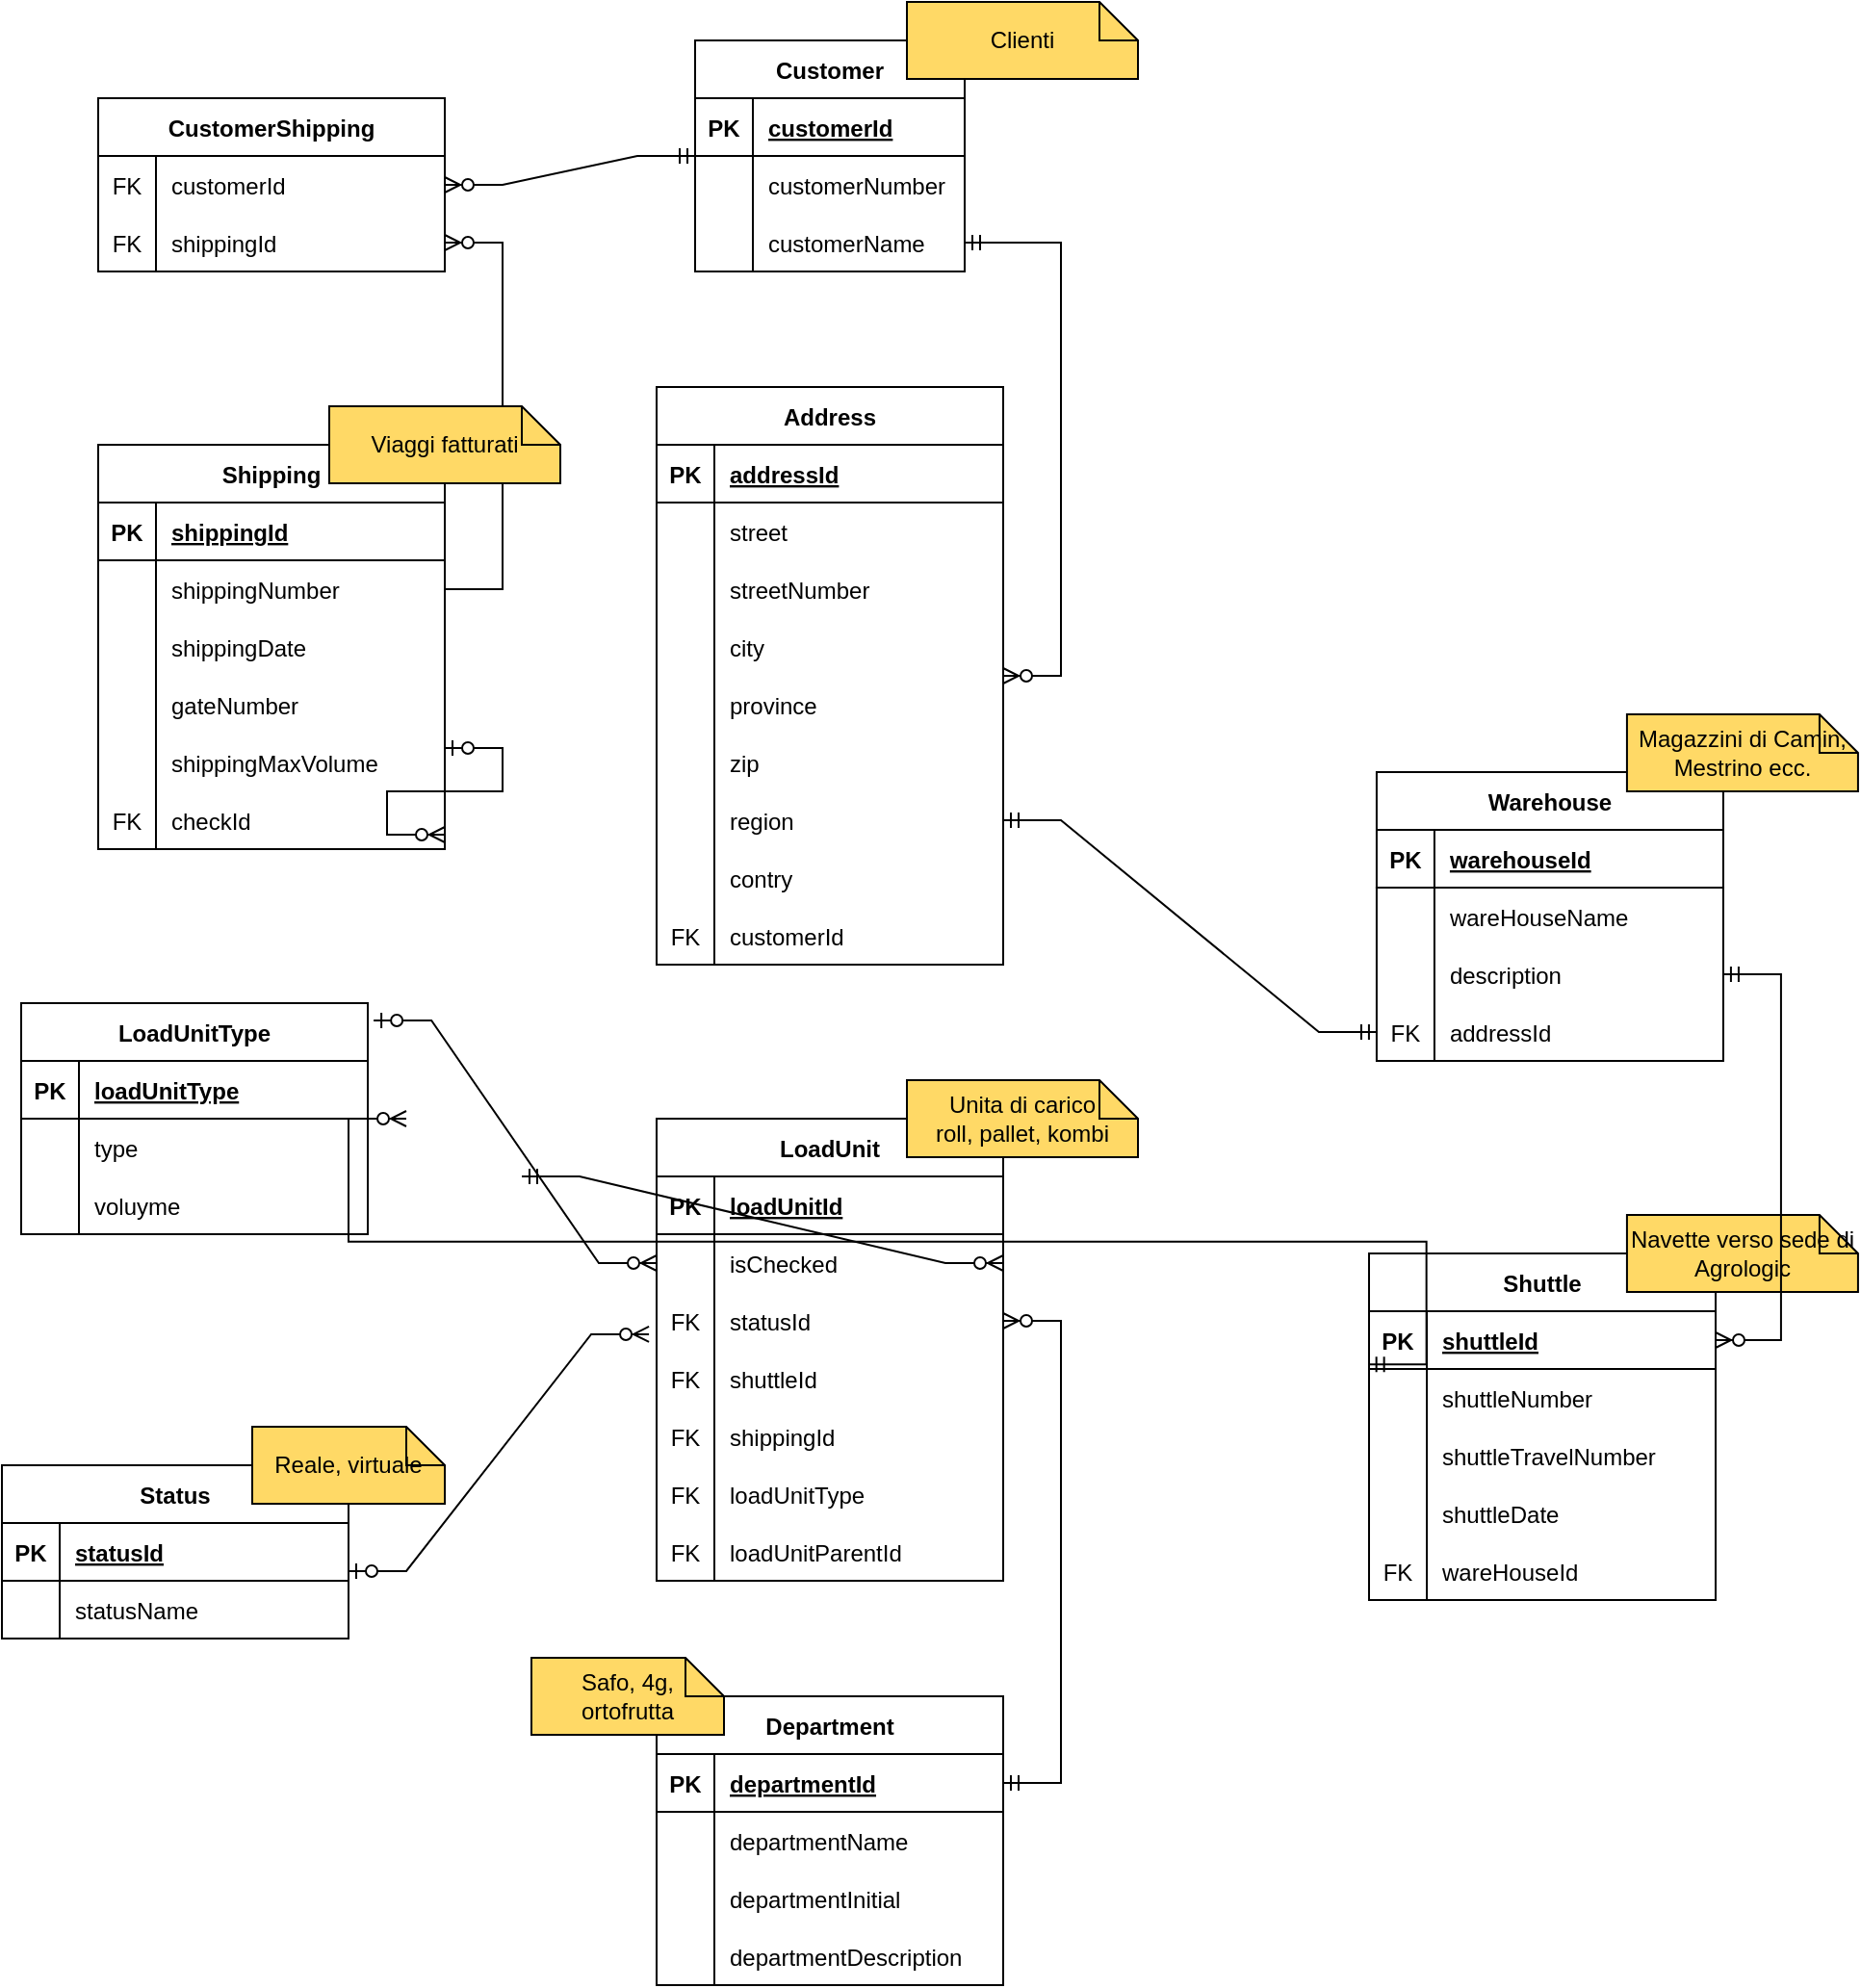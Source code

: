 <mxfile version="20.8.23" type="github">
  <diagram name="Page-1" id="1HlZWrvIWa5nvWiVNv0v">
    <mxGraphModel dx="880" dy="442" grid="1" gridSize="10" guides="1" tooltips="1" connect="1" arrows="1" fold="1" page="1" pageScale="1" pageWidth="850" pageHeight="1100" math="0" shadow="0">
      <root>
        <mxCell id="0" />
        <mxCell id="1" parent="0" />
        <mxCell id="7wyzoRKYr3vPrGW3BiGG-1" value="Customer" style="shape=table;startSize=30;container=1;collapsible=1;childLayout=tableLayout;fixedRows=1;rowLines=0;fontStyle=1;align=center;resizeLast=1;" parent="1" vertex="1">
          <mxGeometry x="410" y="20" width="140" height="120" as="geometry" />
        </mxCell>
        <mxCell id="7wyzoRKYr3vPrGW3BiGG-2" value="" style="shape=tableRow;horizontal=0;startSize=0;swimlaneHead=0;swimlaneBody=0;fillColor=none;collapsible=0;dropTarget=0;points=[[0,0.5],[1,0.5]];portConstraint=eastwest;top=0;left=0;right=0;bottom=1;" parent="7wyzoRKYr3vPrGW3BiGG-1" vertex="1">
          <mxGeometry y="30" width="140" height="30" as="geometry" />
        </mxCell>
        <mxCell id="7wyzoRKYr3vPrGW3BiGG-3" value="PK" style="shape=partialRectangle;connectable=0;fillColor=none;top=0;left=0;bottom=0;right=0;fontStyle=1;overflow=hidden;" parent="7wyzoRKYr3vPrGW3BiGG-2" vertex="1">
          <mxGeometry width="30" height="30" as="geometry">
            <mxRectangle width="30" height="30" as="alternateBounds" />
          </mxGeometry>
        </mxCell>
        <mxCell id="7wyzoRKYr3vPrGW3BiGG-4" value="customerId" style="shape=partialRectangle;connectable=0;fillColor=none;top=0;left=0;bottom=0;right=0;align=left;spacingLeft=6;fontStyle=5;overflow=hidden;" parent="7wyzoRKYr3vPrGW3BiGG-2" vertex="1">
          <mxGeometry x="30" width="110" height="30" as="geometry">
            <mxRectangle width="110" height="30" as="alternateBounds" />
          </mxGeometry>
        </mxCell>
        <mxCell id="7wyzoRKYr3vPrGW3BiGG-5" value="" style="shape=tableRow;horizontal=0;startSize=0;swimlaneHead=0;swimlaneBody=0;fillColor=none;collapsible=0;dropTarget=0;points=[[0,0.5],[1,0.5]];portConstraint=eastwest;top=0;left=0;right=0;bottom=0;" parent="7wyzoRKYr3vPrGW3BiGG-1" vertex="1">
          <mxGeometry y="60" width="140" height="30" as="geometry" />
        </mxCell>
        <mxCell id="7wyzoRKYr3vPrGW3BiGG-6" value="" style="shape=partialRectangle;connectable=0;fillColor=none;top=0;left=0;bottom=0;right=0;editable=1;overflow=hidden;" parent="7wyzoRKYr3vPrGW3BiGG-5" vertex="1">
          <mxGeometry width="30" height="30" as="geometry">
            <mxRectangle width="30" height="30" as="alternateBounds" />
          </mxGeometry>
        </mxCell>
        <mxCell id="7wyzoRKYr3vPrGW3BiGG-7" value="customerNumber" style="shape=partialRectangle;connectable=0;fillColor=none;top=0;left=0;bottom=0;right=0;align=left;spacingLeft=6;overflow=hidden;" parent="7wyzoRKYr3vPrGW3BiGG-5" vertex="1">
          <mxGeometry x="30" width="110" height="30" as="geometry">
            <mxRectangle width="110" height="30" as="alternateBounds" />
          </mxGeometry>
        </mxCell>
        <mxCell id="7wyzoRKYr3vPrGW3BiGG-8" value="" style="shape=tableRow;horizontal=0;startSize=0;swimlaneHead=0;swimlaneBody=0;fillColor=none;collapsible=0;dropTarget=0;points=[[0,0.5],[1,0.5]];portConstraint=eastwest;top=0;left=0;right=0;bottom=0;" parent="7wyzoRKYr3vPrGW3BiGG-1" vertex="1">
          <mxGeometry y="90" width="140" height="30" as="geometry" />
        </mxCell>
        <mxCell id="7wyzoRKYr3vPrGW3BiGG-9" value="" style="shape=partialRectangle;connectable=0;fillColor=none;top=0;left=0;bottom=0;right=0;editable=1;overflow=hidden;" parent="7wyzoRKYr3vPrGW3BiGG-8" vertex="1">
          <mxGeometry width="30" height="30" as="geometry">
            <mxRectangle width="30" height="30" as="alternateBounds" />
          </mxGeometry>
        </mxCell>
        <mxCell id="7wyzoRKYr3vPrGW3BiGG-10" value="customerName" style="shape=partialRectangle;connectable=0;fillColor=none;top=0;left=0;bottom=0;right=0;align=left;spacingLeft=6;overflow=hidden;" parent="7wyzoRKYr3vPrGW3BiGG-8" vertex="1">
          <mxGeometry x="30" width="110" height="30" as="geometry">
            <mxRectangle width="110" height="30" as="alternateBounds" />
          </mxGeometry>
        </mxCell>
        <mxCell id="7wyzoRKYr3vPrGW3BiGG-14" value="Shipping" style="shape=table;startSize=30;container=1;collapsible=1;childLayout=tableLayout;fixedRows=1;rowLines=0;fontStyle=1;align=center;resizeLast=1;" parent="1" vertex="1">
          <mxGeometry x="100" y="230" width="180" height="210" as="geometry" />
        </mxCell>
        <mxCell id="7wyzoRKYr3vPrGW3BiGG-15" value="" style="shape=tableRow;horizontal=0;startSize=0;swimlaneHead=0;swimlaneBody=0;fillColor=none;collapsible=0;dropTarget=0;points=[[0,0.5],[1,0.5]];portConstraint=eastwest;top=0;left=0;right=0;bottom=1;" parent="7wyzoRKYr3vPrGW3BiGG-14" vertex="1">
          <mxGeometry y="30" width="180" height="30" as="geometry" />
        </mxCell>
        <mxCell id="7wyzoRKYr3vPrGW3BiGG-16" value="PK" style="shape=partialRectangle;connectable=0;fillColor=none;top=0;left=0;bottom=0;right=0;fontStyle=1;overflow=hidden;" parent="7wyzoRKYr3vPrGW3BiGG-15" vertex="1">
          <mxGeometry width="30" height="30" as="geometry">
            <mxRectangle width="30" height="30" as="alternateBounds" />
          </mxGeometry>
        </mxCell>
        <mxCell id="7wyzoRKYr3vPrGW3BiGG-17" value="shippingId" style="shape=partialRectangle;connectable=0;fillColor=none;top=0;left=0;bottom=0;right=0;align=left;spacingLeft=6;fontStyle=5;overflow=hidden;" parent="7wyzoRKYr3vPrGW3BiGG-15" vertex="1">
          <mxGeometry x="30" width="150" height="30" as="geometry">
            <mxRectangle width="150" height="30" as="alternateBounds" />
          </mxGeometry>
        </mxCell>
        <mxCell id="7wyzoRKYr3vPrGW3BiGG-18" value="" style="shape=tableRow;horizontal=0;startSize=0;swimlaneHead=0;swimlaneBody=0;fillColor=none;collapsible=0;dropTarget=0;points=[[0,0.5],[1,0.5]];portConstraint=eastwest;top=0;left=0;right=0;bottom=0;" parent="7wyzoRKYr3vPrGW3BiGG-14" vertex="1">
          <mxGeometry y="60" width="180" height="30" as="geometry" />
        </mxCell>
        <mxCell id="7wyzoRKYr3vPrGW3BiGG-19" value="" style="shape=partialRectangle;connectable=0;fillColor=none;top=0;left=0;bottom=0;right=0;editable=1;overflow=hidden;" parent="7wyzoRKYr3vPrGW3BiGG-18" vertex="1">
          <mxGeometry width="30" height="30" as="geometry">
            <mxRectangle width="30" height="30" as="alternateBounds" />
          </mxGeometry>
        </mxCell>
        <mxCell id="7wyzoRKYr3vPrGW3BiGG-20" value="shippingNumber" style="shape=partialRectangle;connectable=0;fillColor=none;top=0;left=0;bottom=0;right=0;align=left;spacingLeft=6;overflow=hidden;" parent="7wyzoRKYr3vPrGW3BiGG-18" vertex="1">
          <mxGeometry x="30" width="150" height="30" as="geometry">
            <mxRectangle width="150" height="30" as="alternateBounds" />
          </mxGeometry>
        </mxCell>
        <mxCell id="7wyzoRKYr3vPrGW3BiGG-21" value="" style="shape=tableRow;horizontal=0;startSize=0;swimlaneHead=0;swimlaneBody=0;fillColor=none;collapsible=0;dropTarget=0;points=[[0,0.5],[1,0.5]];portConstraint=eastwest;top=0;left=0;right=0;bottom=0;" parent="7wyzoRKYr3vPrGW3BiGG-14" vertex="1">
          <mxGeometry y="90" width="180" height="30" as="geometry" />
        </mxCell>
        <mxCell id="7wyzoRKYr3vPrGW3BiGG-22" value="" style="shape=partialRectangle;connectable=0;fillColor=none;top=0;left=0;bottom=0;right=0;editable=1;overflow=hidden;" parent="7wyzoRKYr3vPrGW3BiGG-21" vertex="1">
          <mxGeometry width="30" height="30" as="geometry">
            <mxRectangle width="30" height="30" as="alternateBounds" />
          </mxGeometry>
        </mxCell>
        <mxCell id="7wyzoRKYr3vPrGW3BiGG-23" value="shippingDate" style="shape=partialRectangle;connectable=0;fillColor=none;top=0;left=0;bottom=0;right=0;align=left;spacingLeft=6;overflow=hidden;" parent="7wyzoRKYr3vPrGW3BiGG-21" vertex="1">
          <mxGeometry x="30" width="150" height="30" as="geometry">
            <mxRectangle width="150" height="30" as="alternateBounds" />
          </mxGeometry>
        </mxCell>
        <mxCell id="7wyzoRKYr3vPrGW3BiGG-247" style="shape=tableRow;horizontal=0;startSize=0;swimlaneHead=0;swimlaneBody=0;fillColor=none;collapsible=0;dropTarget=0;points=[[0,0.5],[1,0.5]];portConstraint=eastwest;top=0;left=0;right=0;bottom=0;" parent="7wyzoRKYr3vPrGW3BiGG-14" vertex="1">
          <mxGeometry y="120" width="180" height="30" as="geometry" />
        </mxCell>
        <mxCell id="7wyzoRKYr3vPrGW3BiGG-248" style="shape=partialRectangle;connectable=0;fillColor=none;top=0;left=0;bottom=0;right=0;editable=1;overflow=hidden;" parent="7wyzoRKYr3vPrGW3BiGG-247" vertex="1">
          <mxGeometry width="30" height="30" as="geometry">
            <mxRectangle width="30" height="30" as="alternateBounds" />
          </mxGeometry>
        </mxCell>
        <mxCell id="7wyzoRKYr3vPrGW3BiGG-249" value="gateNumber" style="shape=partialRectangle;connectable=0;fillColor=none;top=0;left=0;bottom=0;right=0;align=left;spacingLeft=6;overflow=hidden;" parent="7wyzoRKYr3vPrGW3BiGG-247" vertex="1">
          <mxGeometry x="30" width="150" height="30" as="geometry">
            <mxRectangle width="150" height="30" as="alternateBounds" />
          </mxGeometry>
        </mxCell>
        <mxCell id="7wyzoRKYr3vPrGW3BiGG-24" value="" style="shape=tableRow;horizontal=0;startSize=0;swimlaneHead=0;swimlaneBody=0;fillColor=none;collapsible=0;dropTarget=0;points=[[0,0.5],[1,0.5]];portConstraint=eastwest;top=0;left=0;right=0;bottom=0;" parent="7wyzoRKYr3vPrGW3BiGG-14" vertex="1">
          <mxGeometry y="150" width="180" height="30" as="geometry" />
        </mxCell>
        <mxCell id="7wyzoRKYr3vPrGW3BiGG-25" value="" style="shape=partialRectangle;connectable=0;fillColor=none;top=0;left=0;bottom=0;right=0;editable=1;overflow=hidden;" parent="7wyzoRKYr3vPrGW3BiGG-24" vertex="1">
          <mxGeometry width="30" height="30" as="geometry">
            <mxRectangle width="30" height="30" as="alternateBounds" />
          </mxGeometry>
        </mxCell>
        <mxCell id="7wyzoRKYr3vPrGW3BiGG-26" value="shippingMaxVolume" style="shape=partialRectangle;connectable=0;fillColor=none;top=0;left=0;bottom=0;right=0;align=left;spacingLeft=6;overflow=hidden;" parent="7wyzoRKYr3vPrGW3BiGG-24" vertex="1">
          <mxGeometry x="30" width="150" height="30" as="geometry">
            <mxRectangle width="150" height="30" as="alternateBounds" />
          </mxGeometry>
        </mxCell>
        <mxCell id="kXTV6P5FGBTNuZuKtzQj-21" style="shape=tableRow;horizontal=0;startSize=0;swimlaneHead=0;swimlaneBody=0;fillColor=none;collapsible=0;dropTarget=0;points=[[0,0.5],[1,0.5]];portConstraint=eastwest;top=0;left=0;right=0;bottom=0;" parent="7wyzoRKYr3vPrGW3BiGG-14" vertex="1">
          <mxGeometry y="180" width="180" height="30" as="geometry" />
        </mxCell>
        <mxCell id="kXTV6P5FGBTNuZuKtzQj-22" value="FK" style="shape=partialRectangle;connectable=0;fillColor=none;top=0;left=0;bottom=0;right=0;editable=1;overflow=hidden;" parent="kXTV6P5FGBTNuZuKtzQj-21" vertex="1">
          <mxGeometry width="30" height="30" as="geometry">
            <mxRectangle width="30" height="30" as="alternateBounds" />
          </mxGeometry>
        </mxCell>
        <mxCell id="kXTV6P5FGBTNuZuKtzQj-23" value="checkId" style="shape=partialRectangle;connectable=0;fillColor=none;top=0;left=0;bottom=0;right=0;align=left;spacingLeft=6;overflow=hidden;" parent="kXTV6P5FGBTNuZuKtzQj-21" vertex="1">
          <mxGeometry x="30" width="150" height="30" as="geometry">
            <mxRectangle width="150" height="30" as="alternateBounds" />
          </mxGeometry>
        </mxCell>
        <mxCell id="7wyzoRKYr3vPrGW3BiGG-27" value="CustomerShipping" style="shape=table;startSize=30;container=1;collapsible=1;childLayout=tableLayout;fixedRows=1;rowLines=0;fontStyle=1;align=center;resizeLast=1;" parent="1" vertex="1">
          <mxGeometry x="100" y="50" width="180" height="90" as="geometry" />
        </mxCell>
        <mxCell id="7wyzoRKYr3vPrGW3BiGG-31" value="" style="shape=tableRow;horizontal=0;startSize=0;swimlaneHead=0;swimlaneBody=0;fillColor=none;collapsible=0;dropTarget=0;points=[[0,0.5],[1,0.5]];portConstraint=eastwest;top=0;left=0;right=0;bottom=0;" parent="7wyzoRKYr3vPrGW3BiGG-27" vertex="1">
          <mxGeometry y="30" width="180" height="30" as="geometry" />
        </mxCell>
        <mxCell id="7wyzoRKYr3vPrGW3BiGG-32" value="FK" style="shape=partialRectangle;connectable=0;fillColor=none;top=0;left=0;bottom=0;right=0;editable=1;overflow=hidden;fontStyle=0" parent="7wyzoRKYr3vPrGW3BiGG-31" vertex="1">
          <mxGeometry width="30" height="30" as="geometry">
            <mxRectangle width="30" height="30" as="alternateBounds" />
          </mxGeometry>
        </mxCell>
        <mxCell id="7wyzoRKYr3vPrGW3BiGG-33" value="customerId" style="shape=partialRectangle;connectable=0;fillColor=none;top=0;left=0;bottom=0;right=0;align=left;spacingLeft=6;overflow=hidden;fontStyle=0" parent="7wyzoRKYr3vPrGW3BiGG-31" vertex="1">
          <mxGeometry x="30" width="150" height="30" as="geometry">
            <mxRectangle width="150" height="30" as="alternateBounds" />
          </mxGeometry>
        </mxCell>
        <mxCell id="7wyzoRKYr3vPrGW3BiGG-34" value="" style="shape=tableRow;horizontal=0;startSize=0;swimlaneHead=0;swimlaneBody=0;fillColor=none;collapsible=0;dropTarget=0;points=[[0,0.5],[1,0.5]];portConstraint=eastwest;top=0;left=0;right=0;bottom=0;" parent="7wyzoRKYr3vPrGW3BiGG-27" vertex="1">
          <mxGeometry y="60" width="180" height="30" as="geometry" />
        </mxCell>
        <mxCell id="7wyzoRKYr3vPrGW3BiGG-35" value="FK" style="shape=partialRectangle;connectable=0;fillColor=none;top=0;left=0;bottom=0;right=0;editable=1;overflow=hidden;fontStyle=0" parent="7wyzoRKYr3vPrGW3BiGG-34" vertex="1">
          <mxGeometry width="30" height="30" as="geometry">
            <mxRectangle width="30" height="30" as="alternateBounds" />
          </mxGeometry>
        </mxCell>
        <mxCell id="7wyzoRKYr3vPrGW3BiGG-36" value="shippingId" style="shape=partialRectangle;connectable=0;fillColor=none;top=0;left=0;bottom=0;right=0;align=left;spacingLeft=6;overflow=hidden;fontStyle=0" parent="7wyzoRKYr3vPrGW3BiGG-34" vertex="1">
          <mxGeometry x="30" width="150" height="30" as="geometry">
            <mxRectangle width="150" height="30" as="alternateBounds" />
          </mxGeometry>
        </mxCell>
        <mxCell id="7wyzoRKYr3vPrGW3BiGG-43" value="" style="edgeStyle=entityRelationEdgeStyle;fontSize=12;html=1;endArrow=ERzeroToMany;startArrow=none;rounded=0;exitX=1;exitY=0.5;exitDx=0;exitDy=0;" parent="1" source="7wyzoRKYr3vPrGW3BiGG-18" target="7wyzoRKYr3vPrGW3BiGG-34" edge="1">
          <mxGeometry width="100" height="100" relative="1" as="geometry">
            <mxPoint x="290" y="220" as="sourcePoint" />
            <mxPoint x="80" y="157" as="targetPoint" />
          </mxGeometry>
        </mxCell>
        <mxCell id="7wyzoRKYr3vPrGW3BiGG-42" value="" style="edgeStyle=entityRelationEdgeStyle;fontSize=12;html=1;endArrow=ERzeroToMany;startArrow=ERmandOne;rounded=0;entryX=1;entryY=0.5;entryDx=0;entryDy=0;" parent="1" source="7wyzoRKYr3vPrGW3BiGG-1" target="7wyzoRKYr3vPrGW3BiGG-31" edge="1">
          <mxGeometry width="100" height="100" relative="1" as="geometry">
            <mxPoint x="407" y="126" as="sourcePoint" />
            <mxPoint x="350" y="200" as="targetPoint" />
          </mxGeometry>
        </mxCell>
        <mxCell id="7wyzoRKYr3vPrGW3BiGG-44" value="LoadUnit" style="shape=table;startSize=30;container=1;collapsible=1;childLayout=tableLayout;fixedRows=1;rowLines=0;fontStyle=1;align=center;resizeLast=1;" parent="1" vertex="1">
          <mxGeometry x="390" y="580" width="180" height="240" as="geometry" />
        </mxCell>
        <mxCell id="7wyzoRKYr3vPrGW3BiGG-45" value="" style="shape=tableRow;horizontal=0;startSize=0;swimlaneHead=0;swimlaneBody=0;fillColor=none;collapsible=0;dropTarget=0;points=[[0,0.5],[1,0.5]];portConstraint=eastwest;top=0;left=0;right=0;bottom=1;" parent="7wyzoRKYr3vPrGW3BiGG-44" vertex="1">
          <mxGeometry y="30" width="180" height="30" as="geometry" />
        </mxCell>
        <mxCell id="7wyzoRKYr3vPrGW3BiGG-46" value="PK" style="shape=partialRectangle;connectable=0;fillColor=none;top=0;left=0;bottom=0;right=0;fontStyle=1;overflow=hidden;" parent="7wyzoRKYr3vPrGW3BiGG-45" vertex="1">
          <mxGeometry width="30" height="30" as="geometry">
            <mxRectangle width="30" height="30" as="alternateBounds" />
          </mxGeometry>
        </mxCell>
        <mxCell id="7wyzoRKYr3vPrGW3BiGG-47" value="loadUnitId" style="shape=partialRectangle;connectable=0;fillColor=none;top=0;left=0;bottom=0;right=0;align=left;spacingLeft=6;fontStyle=5;overflow=hidden;" parent="7wyzoRKYr3vPrGW3BiGG-45" vertex="1">
          <mxGeometry x="30" width="150" height="30" as="geometry">
            <mxRectangle width="150" height="30" as="alternateBounds" />
          </mxGeometry>
        </mxCell>
        <mxCell id="kXTV6P5FGBTNuZuKtzQj-30" style="shape=tableRow;horizontal=0;startSize=0;swimlaneHead=0;swimlaneBody=0;fillColor=none;collapsible=0;dropTarget=0;points=[[0,0.5],[1,0.5]];portConstraint=eastwest;top=0;left=0;right=0;bottom=0;" parent="7wyzoRKYr3vPrGW3BiGG-44" vertex="1">
          <mxGeometry y="60" width="180" height="30" as="geometry" />
        </mxCell>
        <mxCell id="kXTV6P5FGBTNuZuKtzQj-31" style="shape=partialRectangle;connectable=0;fillColor=none;top=0;left=0;bottom=0;right=0;editable=1;overflow=hidden;" parent="kXTV6P5FGBTNuZuKtzQj-30" vertex="1">
          <mxGeometry width="30" height="30" as="geometry">
            <mxRectangle width="30" height="30" as="alternateBounds" />
          </mxGeometry>
        </mxCell>
        <mxCell id="kXTV6P5FGBTNuZuKtzQj-32" value="isChecked" style="shape=partialRectangle;connectable=0;fillColor=none;top=0;left=0;bottom=0;right=0;align=left;spacingLeft=6;overflow=hidden;" parent="kXTV6P5FGBTNuZuKtzQj-30" vertex="1">
          <mxGeometry x="30" width="150" height="30" as="geometry">
            <mxRectangle width="150" height="30" as="alternateBounds" />
          </mxGeometry>
        </mxCell>
        <mxCell id="iHe_O7FmQlHGgw1wmni_-1" style="shape=tableRow;horizontal=0;startSize=0;swimlaneHead=0;swimlaneBody=0;fillColor=none;collapsible=0;dropTarget=0;points=[[0,0.5],[1,0.5]];portConstraint=eastwest;top=0;left=0;right=0;bottom=0;" parent="7wyzoRKYr3vPrGW3BiGG-44" vertex="1">
          <mxGeometry y="90" width="180" height="30" as="geometry" />
        </mxCell>
        <mxCell id="iHe_O7FmQlHGgw1wmni_-2" value="FK" style="shape=partialRectangle;connectable=0;fillColor=none;top=0;left=0;bottom=0;right=0;editable=1;overflow=hidden;" parent="iHe_O7FmQlHGgw1wmni_-1" vertex="1">
          <mxGeometry width="30" height="30" as="geometry">
            <mxRectangle width="30" height="30" as="alternateBounds" />
          </mxGeometry>
        </mxCell>
        <mxCell id="iHe_O7FmQlHGgw1wmni_-3" value="statusId" style="shape=partialRectangle;connectable=0;fillColor=none;top=0;left=0;bottom=0;right=0;align=left;spacingLeft=6;overflow=hidden;" parent="iHe_O7FmQlHGgw1wmni_-1" vertex="1">
          <mxGeometry x="30" width="150" height="30" as="geometry">
            <mxRectangle width="150" height="30" as="alternateBounds" />
          </mxGeometry>
        </mxCell>
        <mxCell id="iHe_O7FmQlHGgw1wmni_-7" style="shape=tableRow;horizontal=0;startSize=0;swimlaneHead=0;swimlaneBody=0;fillColor=none;collapsible=0;dropTarget=0;points=[[0,0.5],[1,0.5]];portConstraint=eastwest;top=0;left=0;right=0;bottom=0;" parent="7wyzoRKYr3vPrGW3BiGG-44" vertex="1">
          <mxGeometry y="120" width="180" height="30" as="geometry" />
        </mxCell>
        <mxCell id="iHe_O7FmQlHGgw1wmni_-8" value="FK" style="shape=partialRectangle;connectable=0;fillColor=none;top=0;left=0;bottom=0;right=0;editable=1;overflow=hidden;" parent="iHe_O7FmQlHGgw1wmni_-7" vertex="1">
          <mxGeometry width="30" height="30" as="geometry">
            <mxRectangle width="30" height="30" as="alternateBounds" />
          </mxGeometry>
        </mxCell>
        <mxCell id="iHe_O7FmQlHGgw1wmni_-9" value="shuttleId" style="shape=partialRectangle;connectable=0;fillColor=none;top=0;left=0;bottom=0;right=0;align=left;spacingLeft=6;overflow=hidden;" parent="iHe_O7FmQlHGgw1wmni_-7" vertex="1">
          <mxGeometry x="30" width="150" height="30" as="geometry">
            <mxRectangle width="150" height="30" as="alternateBounds" />
          </mxGeometry>
        </mxCell>
        <mxCell id="iHe_O7FmQlHGgw1wmni_-10" style="shape=tableRow;horizontal=0;startSize=0;swimlaneHead=0;swimlaneBody=0;fillColor=none;collapsible=0;dropTarget=0;points=[[0,0.5],[1,0.5]];portConstraint=eastwest;top=0;left=0;right=0;bottom=0;" parent="7wyzoRKYr3vPrGW3BiGG-44" vertex="1">
          <mxGeometry y="150" width="180" height="30" as="geometry" />
        </mxCell>
        <mxCell id="iHe_O7FmQlHGgw1wmni_-11" value="FK" style="shape=partialRectangle;connectable=0;fillColor=none;top=0;left=0;bottom=0;right=0;editable=1;overflow=hidden;" parent="iHe_O7FmQlHGgw1wmni_-10" vertex="1">
          <mxGeometry width="30" height="30" as="geometry">
            <mxRectangle width="30" height="30" as="alternateBounds" />
          </mxGeometry>
        </mxCell>
        <mxCell id="iHe_O7FmQlHGgw1wmni_-12" value="shippingId" style="shape=partialRectangle;connectable=0;fillColor=none;top=0;left=0;bottom=0;right=0;align=left;spacingLeft=6;overflow=hidden;" parent="iHe_O7FmQlHGgw1wmni_-10" vertex="1">
          <mxGeometry x="30" width="150" height="30" as="geometry">
            <mxRectangle width="150" height="30" as="alternateBounds" />
          </mxGeometry>
        </mxCell>
        <mxCell id="TpY_Xd7d9M1IdpaJOQNh-15" style="shape=tableRow;horizontal=0;startSize=0;swimlaneHead=0;swimlaneBody=0;fillColor=none;collapsible=0;dropTarget=0;points=[[0,0.5],[1,0.5]];portConstraint=eastwest;top=0;left=0;right=0;bottom=0;" vertex="1" parent="7wyzoRKYr3vPrGW3BiGG-44">
          <mxGeometry y="180" width="180" height="30" as="geometry" />
        </mxCell>
        <mxCell id="TpY_Xd7d9M1IdpaJOQNh-16" value="FK" style="shape=partialRectangle;connectable=0;fillColor=none;top=0;left=0;bottom=0;right=0;editable=1;overflow=hidden;" vertex="1" parent="TpY_Xd7d9M1IdpaJOQNh-15">
          <mxGeometry width="30" height="30" as="geometry">
            <mxRectangle width="30" height="30" as="alternateBounds" />
          </mxGeometry>
        </mxCell>
        <mxCell id="TpY_Xd7d9M1IdpaJOQNh-17" value="loadUnitType" style="shape=partialRectangle;connectable=0;fillColor=none;top=0;left=0;bottom=0;right=0;align=left;spacingLeft=6;overflow=hidden;" vertex="1" parent="TpY_Xd7d9M1IdpaJOQNh-15">
          <mxGeometry x="30" width="150" height="30" as="geometry">
            <mxRectangle width="150" height="30" as="alternateBounds" />
          </mxGeometry>
        </mxCell>
        <mxCell id="7wyzoRKYr3vPrGW3BiGG-57" style="shape=tableRow;horizontal=0;startSize=0;swimlaneHead=0;swimlaneBody=0;fillColor=none;collapsible=0;dropTarget=0;points=[[0,0.5],[1,0.5]];portConstraint=eastwest;top=0;left=0;right=0;bottom=0;" parent="7wyzoRKYr3vPrGW3BiGG-44" vertex="1">
          <mxGeometry y="210" width="180" height="30" as="geometry" />
        </mxCell>
        <mxCell id="7wyzoRKYr3vPrGW3BiGG-58" value="FK" style="shape=partialRectangle;connectable=0;fillColor=none;top=0;left=0;bottom=0;right=0;editable=1;overflow=hidden;fontStyle=0" parent="7wyzoRKYr3vPrGW3BiGG-57" vertex="1">
          <mxGeometry width="30" height="30" as="geometry">
            <mxRectangle width="30" height="30" as="alternateBounds" />
          </mxGeometry>
        </mxCell>
        <mxCell id="7wyzoRKYr3vPrGW3BiGG-59" value="loadUnitParentId" style="shape=partialRectangle;connectable=0;fillColor=none;top=0;left=0;bottom=0;right=0;align=left;spacingLeft=6;overflow=hidden;fontStyle=0" parent="7wyzoRKYr3vPrGW3BiGG-57" vertex="1">
          <mxGeometry x="30" width="150" height="30" as="geometry">
            <mxRectangle width="150" height="30" as="alternateBounds" />
          </mxGeometry>
        </mxCell>
        <mxCell id="7wyzoRKYr3vPrGW3BiGG-60" value="" style="edgeStyle=entityRelationEdgeStyle;fontSize=12;html=1;endArrow=ERzeroToMany;startArrow=ERmandOne;rounded=0;exitX=1;exitY=0.5;exitDx=0;exitDy=0;entryX=1;entryY=0.5;entryDx=0;entryDy=0;" parent="7wyzoRKYr3vPrGW3BiGG-44" source="7wyzoRKYr3vPrGW3BiGG-48" target="kXTV6P5FGBTNuZuKtzQj-30" edge="1">
          <mxGeometry width="100" height="100" relative="1" as="geometry">
            <mxPoint x="-70" y="30" as="sourcePoint" />
            <mxPoint x="30" y="-70" as="targetPoint" />
          </mxGeometry>
        </mxCell>
        <mxCell id="7wyzoRKYr3vPrGW3BiGG-83" value="" style="edgeStyle=entityRelationEdgeStyle;fontSize=12;html=1;endArrow=ERzeroToMany;startArrow=ERzeroToOne;rounded=0;exitX=1;exitY=0.75;exitDx=0;exitDy=0;" parent="1" source="7wyzoRKYr3vPrGW3BiGG-14" target="7wyzoRKYr3vPrGW3BiGG-48" edge="1">
          <mxGeometry width="100" height="100" relative="1" as="geometry">
            <mxPoint x="240" y="420" as="sourcePoint" />
            <mxPoint x="280" y="432.5" as="targetPoint" />
          </mxGeometry>
        </mxCell>
        <mxCell id="7wyzoRKYr3vPrGW3BiGG-84" value="Address" style="shape=table;startSize=30;container=1;collapsible=1;childLayout=tableLayout;fixedRows=1;rowLines=0;fontStyle=1;align=center;resizeLast=1;" parent="1" vertex="1">
          <mxGeometry x="390" y="200" width="180" height="300" as="geometry" />
        </mxCell>
        <mxCell id="7wyzoRKYr3vPrGW3BiGG-85" value="" style="shape=tableRow;horizontal=0;startSize=0;swimlaneHead=0;swimlaneBody=0;fillColor=none;collapsible=0;dropTarget=0;points=[[0,0.5],[1,0.5]];portConstraint=eastwest;top=0;left=0;right=0;bottom=1;" parent="7wyzoRKYr3vPrGW3BiGG-84" vertex="1">
          <mxGeometry y="30" width="180" height="30" as="geometry" />
        </mxCell>
        <mxCell id="7wyzoRKYr3vPrGW3BiGG-86" value="PK" style="shape=partialRectangle;connectable=0;fillColor=none;top=0;left=0;bottom=0;right=0;fontStyle=1;overflow=hidden;" parent="7wyzoRKYr3vPrGW3BiGG-85" vertex="1">
          <mxGeometry width="30" height="30" as="geometry">
            <mxRectangle width="30" height="30" as="alternateBounds" />
          </mxGeometry>
        </mxCell>
        <mxCell id="7wyzoRKYr3vPrGW3BiGG-87" value="addressId" style="shape=partialRectangle;connectable=0;fillColor=none;top=0;left=0;bottom=0;right=0;align=left;spacingLeft=6;fontStyle=5;overflow=hidden;" parent="7wyzoRKYr3vPrGW3BiGG-85" vertex="1">
          <mxGeometry x="30" width="150" height="30" as="geometry">
            <mxRectangle width="150" height="30" as="alternateBounds" />
          </mxGeometry>
        </mxCell>
        <mxCell id="7wyzoRKYr3vPrGW3BiGG-88" value="" style="shape=tableRow;horizontal=0;startSize=0;swimlaneHead=0;swimlaneBody=0;fillColor=none;collapsible=0;dropTarget=0;points=[[0,0.5],[1,0.5]];portConstraint=eastwest;top=0;left=0;right=0;bottom=0;" parent="7wyzoRKYr3vPrGW3BiGG-84" vertex="1">
          <mxGeometry y="60" width="180" height="30" as="geometry" />
        </mxCell>
        <mxCell id="7wyzoRKYr3vPrGW3BiGG-89" value="" style="shape=partialRectangle;connectable=0;fillColor=none;top=0;left=0;bottom=0;right=0;editable=1;overflow=hidden;" parent="7wyzoRKYr3vPrGW3BiGG-88" vertex="1">
          <mxGeometry width="30" height="30" as="geometry">
            <mxRectangle width="30" height="30" as="alternateBounds" />
          </mxGeometry>
        </mxCell>
        <mxCell id="7wyzoRKYr3vPrGW3BiGG-90" value="street" style="shape=partialRectangle;connectable=0;fillColor=none;top=0;left=0;bottom=0;right=0;align=left;spacingLeft=6;overflow=hidden;" parent="7wyzoRKYr3vPrGW3BiGG-88" vertex="1">
          <mxGeometry x="30" width="150" height="30" as="geometry">
            <mxRectangle width="150" height="30" as="alternateBounds" />
          </mxGeometry>
        </mxCell>
        <mxCell id="7wyzoRKYr3vPrGW3BiGG-91" value="" style="shape=tableRow;horizontal=0;startSize=0;swimlaneHead=0;swimlaneBody=0;fillColor=none;collapsible=0;dropTarget=0;points=[[0,0.5],[1,0.5]];portConstraint=eastwest;top=0;left=0;right=0;bottom=0;" parent="7wyzoRKYr3vPrGW3BiGG-84" vertex="1">
          <mxGeometry y="90" width="180" height="30" as="geometry" />
        </mxCell>
        <mxCell id="7wyzoRKYr3vPrGW3BiGG-92" value="" style="shape=partialRectangle;connectable=0;fillColor=none;top=0;left=0;bottom=0;right=0;editable=1;overflow=hidden;" parent="7wyzoRKYr3vPrGW3BiGG-91" vertex="1">
          <mxGeometry width="30" height="30" as="geometry">
            <mxRectangle width="30" height="30" as="alternateBounds" />
          </mxGeometry>
        </mxCell>
        <mxCell id="7wyzoRKYr3vPrGW3BiGG-93" value="streetNumber" style="shape=partialRectangle;connectable=0;fillColor=none;top=0;left=0;bottom=0;right=0;align=left;spacingLeft=6;overflow=hidden;" parent="7wyzoRKYr3vPrGW3BiGG-91" vertex="1">
          <mxGeometry x="30" width="150" height="30" as="geometry">
            <mxRectangle width="150" height="30" as="alternateBounds" />
          </mxGeometry>
        </mxCell>
        <mxCell id="7wyzoRKYr3vPrGW3BiGG-94" value="" style="shape=tableRow;horizontal=0;startSize=0;swimlaneHead=0;swimlaneBody=0;fillColor=none;collapsible=0;dropTarget=0;points=[[0,0.5],[1,0.5]];portConstraint=eastwest;top=0;left=0;right=0;bottom=0;" parent="7wyzoRKYr3vPrGW3BiGG-84" vertex="1">
          <mxGeometry y="120" width="180" height="30" as="geometry" />
        </mxCell>
        <mxCell id="7wyzoRKYr3vPrGW3BiGG-95" value="" style="shape=partialRectangle;connectable=0;fillColor=none;top=0;left=0;bottom=0;right=0;editable=1;overflow=hidden;" parent="7wyzoRKYr3vPrGW3BiGG-94" vertex="1">
          <mxGeometry width="30" height="30" as="geometry">
            <mxRectangle width="30" height="30" as="alternateBounds" />
          </mxGeometry>
        </mxCell>
        <mxCell id="7wyzoRKYr3vPrGW3BiGG-96" value="city" style="shape=partialRectangle;connectable=0;fillColor=none;top=0;left=0;bottom=0;right=0;align=left;spacingLeft=6;overflow=hidden;" parent="7wyzoRKYr3vPrGW3BiGG-94" vertex="1">
          <mxGeometry x="30" width="150" height="30" as="geometry">
            <mxRectangle width="150" height="30" as="alternateBounds" />
          </mxGeometry>
        </mxCell>
        <mxCell id="7wyzoRKYr3vPrGW3BiGG-97" style="shape=tableRow;horizontal=0;startSize=0;swimlaneHead=0;swimlaneBody=0;fillColor=none;collapsible=0;dropTarget=0;points=[[0,0.5],[1,0.5]];portConstraint=eastwest;top=0;left=0;right=0;bottom=0;" parent="7wyzoRKYr3vPrGW3BiGG-84" vertex="1">
          <mxGeometry y="150" width="180" height="30" as="geometry" />
        </mxCell>
        <mxCell id="7wyzoRKYr3vPrGW3BiGG-98" style="shape=partialRectangle;connectable=0;fillColor=none;top=0;left=0;bottom=0;right=0;editable=1;overflow=hidden;" parent="7wyzoRKYr3vPrGW3BiGG-97" vertex="1">
          <mxGeometry width="30" height="30" as="geometry">
            <mxRectangle width="30" height="30" as="alternateBounds" />
          </mxGeometry>
        </mxCell>
        <mxCell id="7wyzoRKYr3vPrGW3BiGG-99" value="province" style="shape=partialRectangle;connectable=0;fillColor=none;top=0;left=0;bottom=0;right=0;align=left;spacingLeft=6;overflow=hidden;" parent="7wyzoRKYr3vPrGW3BiGG-97" vertex="1">
          <mxGeometry x="30" width="150" height="30" as="geometry">
            <mxRectangle width="150" height="30" as="alternateBounds" />
          </mxGeometry>
        </mxCell>
        <mxCell id="7wyzoRKYr3vPrGW3BiGG-100" style="shape=tableRow;horizontal=0;startSize=0;swimlaneHead=0;swimlaneBody=0;fillColor=none;collapsible=0;dropTarget=0;points=[[0,0.5],[1,0.5]];portConstraint=eastwest;top=0;left=0;right=0;bottom=0;" parent="7wyzoRKYr3vPrGW3BiGG-84" vertex="1">
          <mxGeometry y="180" width="180" height="30" as="geometry" />
        </mxCell>
        <mxCell id="7wyzoRKYr3vPrGW3BiGG-101" style="shape=partialRectangle;connectable=0;fillColor=none;top=0;left=0;bottom=0;right=0;editable=1;overflow=hidden;" parent="7wyzoRKYr3vPrGW3BiGG-100" vertex="1">
          <mxGeometry width="30" height="30" as="geometry">
            <mxRectangle width="30" height="30" as="alternateBounds" />
          </mxGeometry>
        </mxCell>
        <mxCell id="7wyzoRKYr3vPrGW3BiGG-102" value="zip" style="shape=partialRectangle;connectable=0;fillColor=none;top=0;left=0;bottom=0;right=0;align=left;spacingLeft=6;overflow=hidden;" parent="7wyzoRKYr3vPrGW3BiGG-100" vertex="1">
          <mxGeometry x="30" width="150" height="30" as="geometry">
            <mxRectangle width="150" height="30" as="alternateBounds" />
          </mxGeometry>
        </mxCell>
        <mxCell id="7wyzoRKYr3vPrGW3BiGG-103" style="shape=tableRow;horizontal=0;startSize=0;swimlaneHead=0;swimlaneBody=0;fillColor=none;collapsible=0;dropTarget=0;points=[[0,0.5],[1,0.5]];portConstraint=eastwest;top=0;left=0;right=0;bottom=0;" parent="7wyzoRKYr3vPrGW3BiGG-84" vertex="1">
          <mxGeometry y="210" width="180" height="30" as="geometry" />
        </mxCell>
        <mxCell id="7wyzoRKYr3vPrGW3BiGG-104" style="shape=partialRectangle;connectable=0;fillColor=none;top=0;left=0;bottom=0;right=0;editable=1;overflow=hidden;" parent="7wyzoRKYr3vPrGW3BiGG-103" vertex="1">
          <mxGeometry width="30" height="30" as="geometry">
            <mxRectangle width="30" height="30" as="alternateBounds" />
          </mxGeometry>
        </mxCell>
        <mxCell id="7wyzoRKYr3vPrGW3BiGG-105" value="region" style="shape=partialRectangle;connectable=0;fillColor=none;top=0;left=0;bottom=0;right=0;align=left;spacingLeft=6;overflow=hidden;" parent="7wyzoRKYr3vPrGW3BiGG-103" vertex="1">
          <mxGeometry x="30" width="150" height="30" as="geometry">
            <mxRectangle width="150" height="30" as="alternateBounds" />
          </mxGeometry>
        </mxCell>
        <mxCell id="7wyzoRKYr3vPrGW3BiGG-106" style="shape=tableRow;horizontal=0;startSize=0;swimlaneHead=0;swimlaneBody=0;fillColor=none;collapsible=0;dropTarget=0;points=[[0,0.5],[1,0.5]];portConstraint=eastwest;top=0;left=0;right=0;bottom=0;" parent="7wyzoRKYr3vPrGW3BiGG-84" vertex="1">
          <mxGeometry y="240" width="180" height="30" as="geometry" />
        </mxCell>
        <mxCell id="7wyzoRKYr3vPrGW3BiGG-107" style="shape=partialRectangle;connectable=0;fillColor=none;top=0;left=0;bottom=0;right=0;editable=1;overflow=hidden;" parent="7wyzoRKYr3vPrGW3BiGG-106" vertex="1">
          <mxGeometry width="30" height="30" as="geometry">
            <mxRectangle width="30" height="30" as="alternateBounds" />
          </mxGeometry>
        </mxCell>
        <mxCell id="7wyzoRKYr3vPrGW3BiGG-108" value="contry" style="shape=partialRectangle;connectable=0;fillColor=none;top=0;left=0;bottom=0;right=0;align=left;spacingLeft=6;overflow=hidden;" parent="7wyzoRKYr3vPrGW3BiGG-106" vertex="1">
          <mxGeometry x="30" width="150" height="30" as="geometry">
            <mxRectangle width="150" height="30" as="alternateBounds" />
          </mxGeometry>
        </mxCell>
        <mxCell id="7wyzoRKYr3vPrGW3BiGG-109" style="shape=tableRow;horizontal=0;startSize=0;swimlaneHead=0;swimlaneBody=0;fillColor=none;collapsible=0;dropTarget=0;points=[[0,0.5],[1,0.5]];portConstraint=eastwest;top=0;left=0;right=0;bottom=0;" parent="7wyzoRKYr3vPrGW3BiGG-84" vertex="1">
          <mxGeometry y="270" width="180" height="30" as="geometry" />
        </mxCell>
        <mxCell id="7wyzoRKYr3vPrGW3BiGG-110" value="FK" style="shape=partialRectangle;connectable=0;fillColor=none;top=0;left=0;bottom=0;right=0;editable=1;overflow=hidden;" parent="7wyzoRKYr3vPrGW3BiGG-109" vertex="1">
          <mxGeometry width="30" height="30" as="geometry">
            <mxRectangle width="30" height="30" as="alternateBounds" />
          </mxGeometry>
        </mxCell>
        <mxCell id="7wyzoRKYr3vPrGW3BiGG-111" value="customerId" style="shape=partialRectangle;connectable=0;fillColor=none;top=0;left=0;bottom=0;right=0;align=left;spacingLeft=6;overflow=hidden;" parent="7wyzoRKYr3vPrGW3BiGG-109" vertex="1">
          <mxGeometry x="30" width="150" height="30" as="geometry">
            <mxRectangle width="150" height="30" as="alternateBounds" />
          </mxGeometry>
        </mxCell>
        <mxCell id="7wyzoRKYr3vPrGW3BiGG-112" value="" style="edgeStyle=entityRelationEdgeStyle;fontSize=12;html=1;endArrow=ERzeroToMany;startArrow=ERmandOne;rounded=0;" parent="1" source="7wyzoRKYr3vPrGW3BiGG-8" target="7wyzoRKYr3vPrGW3BiGG-84" edge="1">
          <mxGeometry width="100" height="100" relative="1" as="geometry">
            <mxPoint x="240" y="330" as="sourcePoint" />
            <mxPoint x="340" y="230" as="targetPoint" />
          </mxGeometry>
        </mxCell>
        <mxCell id="7wyzoRKYr3vPrGW3BiGG-113" value="Warehouse" style="shape=table;startSize=30;container=1;collapsible=1;childLayout=tableLayout;fixedRows=1;rowLines=0;fontStyle=1;align=center;resizeLast=1;" parent="1" vertex="1">
          <mxGeometry x="763.96" y="400" width="180" height="150" as="geometry" />
        </mxCell>
        <mxCell id="7wyzoRKYr3vPrGW3BiGG-114" value="" style="shape=tableRow;horizontal=0;startSize=0;swimlaneHead=0;swimlaneBody=0;fillColor=none;collapsible=0;dropTarget=0;points=[[0,0.5],[1,0.5]];portConstraint=eastwest;top=0;left=0;right=0;bottom=1;" parent="7wyzoRKYr3vPrGW3BiGG-113" vertex="1">
          <mxGeometry y="30" width="180" height="30" as="geometry" />
        </mxCell>
        <mxCell id="7wyzoRKYr3vPrGW3BiGG-115" value="PK" style="shape=partialRectangle;connectable=0;fillColor=none;top=0;left=0;bottom=0;right=0;fontStyle=1;overflow=hidden;" parent="7wyzoRKYr3vPrGW3BiGG-114" vertex="1">
          <mxGeometry width="30" height="30" as="geometry">
            <mxRectangle width="30" height="30" as="alternateBounds" />
          </mxGeometry>
        </mxCell>
        <mxCell id="7wyzoRKYr3vPrGW3BiGG-116" value="warehouseId" style="shape=partialRectangle;connectable=0;fillColor=none;top=0;left=0;bottom=0;right=0;align=left;spacingLeft=6;fontStyle=5;overflow=hidden;" parent="7wyzoRKYr3vPrGW3BiGG-114" vertex="1">
          <mxGeometry x="30" width="150" height="30" as="geometry">
            <mxRectangle width="150" height="30" as="alternateBounds" />
          </mxGeometry>
        </mxCell>
        <mxCell id="7wyzoRKYr3vPrGW3BiGG-117" value="" style="shape=tableRow;horizontal=0;startSize=0;swimlaneHead=0;swimlaneBody=0;fillColor=none;collapsible=0;dropTarget=0;points=[[0,0.5],[1,0.5]];portConstraint=eastwest;top=0;left=0;right=0;bottom=0;" parent="7wyzoRKYr3vPrGW3BiGG-113" vertex="1">
          <mxGeometry y="60" width="180" height="30" as="geometry" />
        </mxCell>
        <mxCell id="7wyzoRKYr3vPrGW3BiGG-118" value="" style="shape=partialRectangle;connectable=0;fillColor=none;top=0;left=0;bottom=0;right=0;editable=1;overflow=hidden;" parent="7wyzoRKYr3vPrGW3BiGG-117" vertex="1">
          <mxGeometry width="30" height="30" as="geometry">
            <mxRectangle width="30" height="30" as="alternateBounds" />
          </mxGeometry>
        </mxCell>
        <mxCell id="7wyzoRKYr3vPrGW3BiGG-119" value="wareHouseName" style="shape=partialRectangle;connectable=0;fillColor=none;top=0;left=0;bottom=0;right=0;align=left;spacingLeft=6;overflow=hidden;" parent="7wyzoRKYr3vPrGW3BiGG-117" vertex="1">
          <mxGeometry x="30" width="150" height="30" as="geometry">
            <mxRectangle width="150" height="30" as="alternateBounds" />
          </mxGeometry>
        </mxCell>
        <mxCell id="7wyzoRKYr3vPrGW3BiGG-120" value="" style="shape=tableRow;horizontal=0;startSize=0;swimlaneHead=0;swimlaneBody=0;fillColor=none;collapsible=0;dropTarget=0;points=[[0,0.5],[1,0.5]];portConstraint=eastwest;top=0;left=0;right=0;bottom=0;" parent="7wyzoRKYr3vPrGW3BiGG-113" vertex="1">
          <mxGeometry y="90" width="180" height="30" as="geometry" />
        </mxCell>
        <mxCell id="7wyzoRKYr3vPrGW3BiGG-121" value="" style="shape=partialRectangle;connectable=0;fillColor=none;top=0;left=0;bottom=0;right=0;editable=1;overflow=hidden;" parent="7wyzoRKYr3vPrGW3BiGG-120" vertex="1">
          <mxGeometry width="30" height="30" as="geometry">
            <mxRectangle width="30" height="30" as="alternateBounds" />
          </mxGeometry>
        </mxCell>
        <mxCell id="7wyzoRKYr3vPrGW3BiGG-122" value="description" style="shape=partialRectangle;connectable=0;fillColor=none;top=0;left=0;bottom=0;right=0;align=left;spacingLeft=6;overflow=hidden;" parent="7wyzoRKYr3vPrGW3BiGG-120" vertex="1">
          <mxGeometry x="30" width="150" height="30" as="geometry">
            <mxRectangle width="150" height="30" as="alternateBounds" />
          </mxGeometry>
        </mxCell>
        <mxCell id="iHe_O7FmQlHGgw1wmni_-44" style="shape=tableRow;horizontal=0;startSize=0;swimlaneHead=0;swimlaneBody=0;fillColor=none;collapsible=0;dropTarget=0;points=[[0,0.5],[1,0.5]];portConstraint=eastwest;top=0;left=0;right=0;bottom=0;" parent="7wyzoRKYr3vPrGW3BiGG-113" vertex="1">
          <mxGeometry y="120" width="180" height="30" as="geometry" />
        </mxCell>
        <mxCell id="iHe_O7FmQlHGgw1wmni_-45" value="FK" style="shape=partialRectangle;connectable=0;fillColor=none;top=0;left=0;bottom=0;right=0;editable=1;overflow=hidden;" parent="iHe_O7FmQlHGgw1wmni_-44" vertex="1">
          <mxGeometry width="30" height="30" as="geometry">
            <mxRectangle width="30" height="30" as="alternateBounds" />
          </mxGeometry>
        </mxCell>
        <mxCell id="iHe_O7FmQlHGgw1wmni_-46" value="addressId" style="shape=partialRectangle;connectable=0;fillColor=none;top=0;left=0;bottom=0;right=0;align=left;spacingLeft=6;overflow=hidden;" parent="iHe_O7FmQlHGgw1wmni_-44" vertex="1">
          <mxGeometry x="30" width="150" height="30" as="geometry">
            <mxRectangle width="150" height="30" as="alternateBounds" />
          </mxGeometry>
        </mxCell>
        <mxCell id="7wyzoRKYr3vPrGW3BiGG-158" value="Shuttle" style="shape=table;startSize=30;container=1;collapsible=1;childLayout=tableLayout;fixedRows=1;rowLines=0;fontStyle=1;align=center;resizeLast=1;" parent="1" vertex="1">
          <mxGeometry x="760" y="650" width="180" height="180" as="geometry" />
        </mxCell>
        <mxCell id="7wyzoRKYr3vPrGW3BiGG-159" value="" style="shape=tableRow;horizontal=0;startSize=0;swimlaneHead=0;swimlaneBody=0;fillColor=none;collapsible=0;dropTarget=0;points=[[0,0.5],[1,0.5]];portConstraint=eastwest;top=0;left=0;right=0;bottom=1;" parent="7wyzoRKYr3vPrGW3BiGG-158" vertex="1">
          <mxGeometry y="30" width="180" height="30" as="geometry" />
        </mxCell>
        <mxCell id="7wyzoRKYr3vPrGW3BiGG-160" value="PK" style="shape=partialRectangle;connectable=0;fillColor=none;top=0;left=0;bottom=0;right=0;fontStyle=1;overflow=hidden;" parent="7wyzoRKYr3vPrGW3BiGG-159" vertex="1">
          <mxGeometry width="30" height="30" as="geometry">
            <mxRectangle width="30" height="30" as="alternateBounds" />
          </mxGeometry>
        </mxCell>
        <mxCell id="7wyzoRKYr3vPrGW3BiGG-161" value="shuttleId" style="shape=partialRectangle;connectable=0;fillColor=none;top=0;left=0;bottom=0;right=0;align=left;spacingLeft=6;fontStyle=5;overflow=hidden;" parent="7wyzoRKYr3vPrGW3BiGG-159" vertex="1">
          <mxGeometry x="30" width="150" height="30" as="geometry">
            <mxRectangle width="150" height="30" as="alternateBounds" />
          </mxGeometry>
        </mxCell>
        <mxCell id="7wyzoRKYr3vPrGW3BiGG-162" value="" style="shape=tableRow;horizontal=0;startSize=0;swimlaneHead=0;swimlaneBody=0;fillColor=none;collapsible=0;dropTarget=0;points=[[0,0.5],[1,0.5]];portConstraint=eastwest;top=0;left=0;right=0;bottom=0;" parent="7wyzoRKYr3vPrGW3BiGG-158" vertex="1">
          <mxGeometry y="60" width="180" height="30" as="geometry" />
        </mxCell>
        <mxCell id="7wyzoRKYr3vPrGW3BiGG-163" value="" style="shape=partialRectangle;connectable=0;fillColor=none;top=0;left=0;bottom=0;right=0;editable=1;overflow=hidden;" parent="7wyzoRKYr3vPrGW3BiGG-162" vertex="1">
          <mxGeometry width="30" height="30" as="geometry">
            <mxRectangle width="30" height="30" as="alternateBounds" />
          </mxGeometry>
        </mxCell>
        <mxCell id="7wyzoRKYr3vPrGW3BiGG-164" value="shuttleNumber" style="shape=partialRectangle;connectable=0;fillColor=none;top=0;left=0;bottom=0;right=0;align=left;spacingLeft=6;overflow=hidden;" parent="7wyzoRKYr3vPrGW3BiGG-162" vertex="1">
          <mxGeometry x="30" width="150" height="30" as="geometry">
            <mxRectangle width="150" height="30" as="alternateBounds" />
          </mxGeometry>
        </mxCell>
        <mxCell id="BE0Wxpw6zzCljy_ytkrk-1" style="shape=tableRow;horizontal=0;startSize=0;swimlaneHead=0;swimlaneBody=0;fillColor=none;collapsible=0;dropTarget=0;points=[[0,0.5],[1,0.5]];portConstraint=eastwest;top=0;left=0;right=0;bottom=0;" parent="7wyzoRKYr3vPrGW3BiGG-158" vertex="1">
          <mxGeometry y="90" width="180" height="30" as="geometry" />
        </mxCell>
        <mxCell id="BE0Wxpw6zzCljy_ytkrk-2" style="shape=partialRectangle;connectable=0;fillColor=none;top=0;left=0;bottom=0;right=0;editable=1;overflow=hidden;" parent="BE0Wxpw6zzCljy_ytkrk-1" vertex="1">
          <mxGeometry width="30" height="30" as="geometry">
            <mxRectangle width="30" height="30" as="alternateBounds" />
          </mxGeometry>
        </mxCell>
        <mxCell id="BE0Wxpw6zzCljy_ytkrk-3" value="shuttleTravelNumber" style="shape=partialRectangle;connectable=0;fillColor=none;top=0;left=0;bottom=0;right=0;align=left;spacingLeft=6;overflow=hidden;" parent="BE0Wxpw6zzCljy_ytkrk-1" vertex="1">
          <mxGeometry x="30" width="150" height="30" as="geometry">
            <mxRectangle width="150" height="30" as="alternateBounds" />
          </mxGeometry>
        </mxCell>
        <mxCell id="7wyzoRKYr3vPrGW3BiGG-165" value="" style="shape=tableRow;horizontal=0;startSize=0;swimlaneHead=0;swimlaneBody=0;fillColor=none;collapsible=0;dropTarget=0;points=[[0,0.5],[1,0.5]];portConstraint=eastwest;top=0;left=0;right=0;bottom=0;" parent="7wyzoRKYr3vPrGW3BiGG-158" vertex="1">
          <mxGeometry y="120" width="180" height="30" as="geometry" />
        </mxCell>
        <mxCell id="7wyzoRKYr3vPrGW3BiGG-166" value="" style="shape=partialRectangle;connectable=0;fillColor=none;top=0;left=0;bottom=0;right=0;editable=1;overflow=hidden;" parent="7wyzoRKYr3vPrGW3BiGG-165" vertex="1">
          <mxGeometry width="30" height="30" as="geometry">
            <mxRectangle width="30" height="30" as="alternateBounds" />
          </mxGeometry>
        </mxCell>
        <mxCell id="7wyzoRKYr3vPrGW3BiGG-167" value="shuttleDate" style="shape=partialRectangle;connectable=0;fillColor=none;top=0;left=0;bottom=0;right=0;align=left;spacingLeft=6;overflow=hidden;" parent="7wyzoRKYr3vPrGW3BiGG-165" vertex="1">
          <mxGeometry x="30" width="150" height="30" as="geometry">
            <mxRectangle width="150" height="30" as="alternateBounds" />
          </mxGeometry>
        </mxCell>
        <mxCell id="7wyzoRKYr3vPrGW3BiGG-168" value="" style="shape=tableRow;horizontal=0;startSize=0;swimlaneHead=0;swimlaneBody=0;fillColor=none;collapsible=0;dropTarget=0;points=[[0,0.5],[1,0.5]];portConstraint=eastwest;top=0;left=0;right=0;bottom=0;" parent="7wyzoRKYr3vPrGW3BiGG-158" vertex="1">
          <mxGeometry y="150" width="180" height="30" as="geometry" />
        </mxCell>
        <mxCell id="7wyzoRKYr3vPrGW3BiGG-169" value="FK" style="shape=partialRectangle;connectable=0;fillColor=none;top=0;left=0;bottom=0;right=0;editable=1;overflow=hidden;" parent="7wyzoRKYr3vPrGW3BiGG-168" vertex="1">
          <mxGeometry width="30" height="30" as="geometry">
            <mxRectangle width="30" height="30" as="alternateBounds" />
          </mxGeometry>
        </mxCell>
        <mxCell id="7wyzoRKYr3vPrGW3BiGG-170" value="wareHouseId" style="shape=partialRectangle;connectable=0;fillColor=none;top=0;left=0;bottom=0;right=0;align=left;spacingLeft=6;overflow=hidden;" parent="7wyzoRKYr3vPrGW3BiGG-168" vertex="1">
          <mxGeometry x="30" width="150" height="30" as="geometry">
            <mxRectangle width="150" height="30" as="alternateBounds" />
          </mxGeometry>
        </mxCell>
        <mxCell id="7wyzoRKYr3vPrGW3BiGG-172" value="Department" style="shape=table;startSize=30;container=1;collapsible=1;childLayout=tableLayout;fixedRows=1;rowLines=0;fontStyle=1;align=center;resizeLast=1;" parent="1" vertex="1">
          <mxGeometry x="390" y="880" width="180" height="150" as="geometry" />
        </mxCell>
        <mxCell id="7wyzoRKYr3vPrGW3BiGG-173" value="" style="shape=tableRow;horizontal=0;startSize=0;swimlaneHead=0;swimlaneBody=0;fillColor=none;collapsible=0;dropTarget=0;points=[[0,0.5],[1,0.5]];portConstraint=eastwest;top=0;left=0;right=0;bottom=1;" parent="7wyzoRKYr3vPrGW3BiGG-172" vertex="1">
          <mxGeometry y="30" width="180" height="30" as="geometry" />
        </mxCell>
        <mxCell id="7wyzoRKYr3vPrGW3BiGG-174" value="PK" style="shape=partialRectangle;connectable=0;fillColor=none;top=0;left=0;bottom=0;right=0;fontStyle=1;overflow=hidden;" parent="7wyzoRKYr3vPrGW3BiGG-173" vertex="1">
          <mxGeometry width="30" height="30" as="geometry">
            <mxRectangle width="30" height="30" as="alternateBounds" />
          </mxGeometry>
        </mxCell>
        <mxCell id="7wyzoRKYr3vPrGW3BiGG-175" value="departmentId" style="shape=partialRectangle;connectable=0;fillColor=none;top=0;left=0;bottom=0;right=0;align=left;spacingLeft=6;fontStyle=5;overflow=hidden;" parent="7wyzoRKYr3vPrGW3BiGG-173" vertex="1">
          <mxGeometry x="30" width="150" height="30" as="geometry">
            <mxRectangle width="150" height="30" as="alternateBounds" />
          </mxGeometry>
        </mxCell>
        <mxCell id="7wyzoRKYr3vPrGW3BiGG-176" value="" style="shape=tableRow;horizontal=0;startSize=0;swimlaneHead=0;swimlaneBody=0;fillColor=none;collapsible=0;dropTarget=0;points=[[0,0.5],[1,0.5]];portConstraint=eastwest;top=0;left=0;right=0;bottom=0;" parent="7wyzoRKYr3vPrGW3BiGG-172" vertex="1">
          <mxGeometry y="60" width="180" height="30" as="geometry" />
        </mxCell>
        <mxCell id="7wyzoRKYr3vPrGW3BiGG-177" value="" style="shape=partialRectangle;connectable=0;fillColor=none;top=0;left=0;bottom=0;right=0;editable=1;overflow=hidden;" parent="7wyzoRKYr3vPrGW3BiGG-176" vertex="1">
          <mxGeometry width="30" height="30" as="geometry">
            <mxRectangle width="30" height="30" as="alternateBounds" />
          </mxGeometry>
        </mxCell>
        <mxCell id="7wyzoRKYr3vPrGW3BiGG-178" value="departmentName" style="shape=partialRectangle;connectable=0;fillColor=none;top=0;left=0;bottom=0;right=0;align=left;spacingLeft=6;overflow=hidden;" parent="7wyzoRKYr3vPrGW3BiGG-176" vertex="1">
          <mxGeometry x="30" width="150" height="30" as="geometry">
            <mxRectangle width="150" height="30" as="alternateBounds" />
          </mxGeometry>
        </mxCell>
        <mxCell id="7wyzoRKYr3vPrGW3BiGG-179" value="" style="shape=tableRow;horizontal=0;startSize=0;swimlaneHead=0;swimlaneBody=0;fillColor=none;collapsible=0;dropTarget=0;points=[[0,0.5],[1,0.5]];portConstraint=eastwest;top=0;left=0;right=0;bottom=0;" parent="7wyzoRKYr3vPrGW3BiGG-172" vertex="1">
          <mxGeometry y="90" width="180" height="30" as="geometry" />
        </mxCell>
        <mxCell id="7wyzoRKYr3vPrGW3BiGG-180" value="" style="shape=partialRectangle;connectable=0;fillColor=none;top=0;left=0;bottom=0;right=0;editable=1;overflow=hidden;" parent="7wyzoRKYr3vPrGW3BiGG-179" vertex="1">
          <mxGeometry width="30" height="30" as="geometry">
            <mxRectangle width="30" height="30" as="alternateBounds" />
          </mxGeometry>
        </mxCell>
        <mxCell id="7wyzoRKYr3vPrGW3BiGG-181" value="departmentInitial" style="shape=partialRectangle;connectable=0;fillColor=none;top=0;left=0;bottom=0;right=0;align=left;spacingLeft=6;overflow=hidden;" parent="7wyzoRKYr3vPrGW3BiGG-179" vertex="1">
          <mxGeometry x="30" width="150" height="30" as="geometry">
            <mxRectangle width="150" height="30" as="alternateBounds" />
          </mxGeometry>
        </mxCell>
        <mxCell id="7wyzoRKYr3vPrGW3BiGG-182" value="" style="shape=tableRow;horizontal=0;startSize=0;swimlaneHead=0;swimlaneBody=0;fillColor=none;collapsible=0;dropTarget=0;points=[[0,0.5],[1,0.5]];portConstraint=eastwest;top=0;left=0;right=0;bottom=0;" parent="7wyzoRKYr3vPrGW3BiGG-172" vertex="1">
          <mxGeometry y="120" width="180" height="30" as="geometry" />
        </mxCell>
        <mxCell id="7wyzoRKYr3vPrGW3BiGG-183" value="" style="shape=partialRectangle;connectable=0;fillColor=none;top=0;left=0;bottom=0;right=0;editable=1;overflow=hidden;" parent="7wyzoRKYr3vPrGW3BiGG-182" vertex="1">
          <mxGeometry width="30" height="30" as="geometry">
            <mxRectangle width="30" height="30" as="alternateBounds" />
          </mxGeometry>
        </mxCell>
        <mxCell id="7wyzoRKYr3vPrGW3BiGG-184" value="departmentDescription" style="shape=partialRectangle;connectable=0;fillColor=none;top=0;left=0;bottom=0;right=0;align=left;spacingLeft=6;overflow=hidden;" parent="7wyzoRKYr3vPrGW3BiGG-182" vertex="1">
          <mxGeometry x="30" width="150" height="30" as="geometry">
            <mxRectangle width="150" height="30" as="alternateBounds" />
          </mxGeometry>
        </mxCell>
        <mxCell id="7wyzoRKYr3vPrGW3BiGG-198" value="" style="edgeStyle=entityRelationEdgeStyle;fontSize=12;html=1;endArrow=ERzeroToMany;startArrow=ERmandOne;rounded=0;entryX=1;entryY=0.5;entryDx=0;entryDy=0;" parent="1" source="7wyzoRKYr3vPrGW3BiGG-173" target="iHe_O7FmQlHGgw1wmni_-1" edge="1">
          <mxGeometry width="100" height="100" relative="1" as="geometry">
            <mxPoint x="600" y="1070" as="sourcePoint" />
            <mxPoint x="568.02" y="890.99" as="targetPoint" />
          </mxGeometry>
        </mxCell>
        <mxCell id="7wyzoRKYr3vPrGW3BiGG-200" value="Status" style="shape=table;startSize=30;container=1;collapsible=1;childLayout=tableLayout;fixedRows=1;rowLines=0;fontStyle=1;align=center;resizeLast=1;" parent="1" vertex="1">
          <mxGeometry x="50" y="760" width="180" height="90" as="geometry" />
        </mxCell>
        <mxCell id="7wyzoRKYr3vPrGW3BiGG-201" value="" style="shape=tableRow;horizontal=0;startSize=0;swimlaneHead=0;swimlaneBody=0;fillColor=none;collapsible=0;dropTarget=0;points=[[0,0.5],[1,0.5]];portConstraint=eastwest;top=0;left=0;right=0;bottom=1;" parent="7wyzoRKYr3vPrGW3BiGG-200" vertex="1">
          <mxGeometry y="30" width="180" height="30" as="geometry" />
        </mxCell>
        <mxCell id="7wyzoRKYr3vPrGW3BiGG-202" value="PK" style="shape=partialRectangle;connectable=0;fillColor=none;top=0;left=0;bottom=0;right=0;fontStyle=1;overflow=hidden;" parent="7wyzoRKYr3vPrGW3BiGG-201" vertex="1">
          <mxGeometry width="30" height="30" as="geometry">
            <mxRectangle width="30" height="30" as="alternateBounds" />
          </mxGeometry>
        </mxCell>
        <mxCell id="7wyzoRKYr3vPrGW3BiGG-203" value="statusId" style="shape=partialRectangle;connectable=0;fillColor=none;top=0;left=0;bottom=0;right=0;align=left;spacingLeft=6;fontStyle=5;overflow=hidden;" parent="7wyzoRKYr3vPrGW3BiGG-201" vertex="1">
          <mxGeometry x="30" width="150" height="30" as="geometry">
            <mxRectangle width="150" height="30" as="alternateBounds" />
          </mxGeometry>
        </mxCell>
        <mxCell id="7wyzoRKYr3vPrGW3BiGG-204" value="" style="shape=tableRow;horizontal=0;startSize=0;swimlaneHead=0;swimlaneBody=0;fillColor=none;collapsible=0;dropTarget=0;points=[[0,0.5],[1,0.5]];portConstraint=eastwest;top=0;left=0;right=0;bottom=0;" parent="7wyzoRKYr3vPrGW3BiGG-200" vertex="1">
          <mxGeometry y="60" width="180" height="30" as="geometry" />
        </mxCell>
        <mxCell id="7wyzoRKYr3vPrGW3BiGG-205" value="" style="shape=partialRectangle;connectable=0;fillColor=none;top=0;left=0;bottom=0;right=0;editable=1;overflow=hidden;" parent="7wyzoRKYr3vPrGW3BiGG-204" vertex="1">
          <mxGeometry width="30" height="30" as="geometry">
            <mxRectangle width="30" height="30" as="alternateBounds" />
          </mxGeometry>
        </mxCell>
        <mxCell id="7wyzoRKYr3vPrGW3BiGG-206" value="statusName" style="shape=partialRectangle;connectable=0;fillColor=none;top=0;left=0;bottom=0;right=0;align=left;spacingLeft=6;overflow=hidden;" parent="7wyzoRKYr3vPrGW3BiGG-204" vertex="1">
          <mxGeometry x="30" width="150" height="30" as="geometry">
            <mxRectangle width="150" height="30" as="alternateBounds" />
          </mxGeometry>
        </mxCell>
        <mxCell id="7wyzoRKYr3vPrGW3BiGG-227" value="" style="edgeStyle=entityRelationEdgeStyle;fontSize=12;html=1;endArrow=ERzeroToMany;startArrow=ERzeroToOne;rounded=0;exitX=1;exitY=-0.167;exitDx=0;exitDy=0;exitPerimeter=0;entryX=-0.022;entryY=0.733;entryDx=0;entryDy=0;entryPerimeter=0;" parent="1" source="7wyzoRKYr3vPrGW3BiGG-204" target="iHe_O7FmQlHGgw1wmni_-1" edge="1">
          <mxGeometry width="100" height="100" relative="1" as="geometry">
            <mxPoint x="220" y="740" as="sourcePoint" />
            <mxPoint x="140" y="647.5" as="targetPoint" />
          </mxGeometry>
        </mxCell>
        <mxCell id="7wyzoRKYr3vPrGW3BiGG-244" value="&lt;div&gt;Unita di carico&lt;/div&gt;&lt;div&gt;roll, pallet, kombi&lt;br&gt;&lt;/div&gt;" style="shape=note;size=20;whiteSpace=wrap;html=1;fillColor=#FFD966;" parent="1" vertex="1">
          <mxGeometry x="520" y="560" width="120" height="40" as="geometry" />
        </mxCell>
        <mxCell id="7wyzoRKYr3vPrGW3BiGG-245" value="Safo, 4g, ortofrutta" style="shape=note;size=20;whiteSpace=wrap;html=1;fillColor=#FFD966;" parent="1" vertex="1">
          <mxGeometry x="325" y="860" width="100" height="40" as="geometry" />
        </mxCell>
        <mxCell id="7wyzoRKYr3vPrGW3BiGG-246" value="Reale, virtuale" style="shape=note;size=20;whiteSpace=wrap;html=1;fillColor=#FFD966;" parent="1" vertex="1">
          <mxGeometry x="180" y="740" width="100" height="40" as="geometry" />
        </mxCell>
        <mxCell id="7wyzoRKYr3vPrGW3BiGG-251" value="Magazzini di Camin, Mestrino ecc." style="shape=note;size=20;whiteSpace=wrap;html=1;fillColor=#FFD966;" parent="1" vertex="1">
          <mxGeometry x="893.96" y="370" width="120" height="40" as="geometry" />
        </mxCell>
        <mxCell id="7wyzoRKYr3vPrGW3BiGG-252" value="Navette verso sede di Agrologic" style="shape=note;size=20;whiteSpace=wrap;html=1;fillColor=#FFD966;" parent="1" vertex="1">
          <mxGeometry x="893.96" y="630" width="120" height="40" as="geometry" />
        </mxCell>
        <mxCell id="7wyzoRKYr3vPrGW3BiGG-254" value="Clienti" style="shape=note;size=20;whiteSpace=wrap;html=1;fillColor=#FFD966;" parent="1" vertex="1">
          <mxGeometry x="520" width="120" height="40" as="geometry" />
        </mxCell>
        <mxCell id="7wyzoRKYr3vPrGW3BiGG-250" value="Viaggi fatturati " style="shape=note;size=20;whiteSpace=wrap;html=1;fillColor=#FFD966;" parent="1" vertex="1">
          <mxGeometry x="220" y="210" width="120" height="40" as="geometry" />
        </mxCell>
        <mxCell id="iHe_O7FmQlHGgw1wmni_-14" value="" style="edgeStyle=entityRelationEdgeStyle;fontSize=12;html=1;endArrow=ERzeroToMany;startArrow=ERmandOne;rounded=0;entryX=1;entryY=0.5;entryDx=0;entryDy=0;" parent="1" source="7wyzoRKYr3vPrGW3BiGG-120" target="7wyzoRKYr3vPrGW3BiGG-159" edge="1">
          <mxGeometry width="100" height="100" relative="1" as="geometry">
            <mxPoint x="953.96" y="490" as="sourcePoint" />
            <mxPoint x="733.96" y="625" as="targetPoint" />
          </mxGeometry>
        </mxCell>
        <mxCell id="iHe_O7FmQlHGgw1wmni_-42" value="" style="edgeStyle=entityRelationEdgeStyle;fontSize=12;html=1;endArrow=ERzeroToMany;startArrow=ERmandOne;rounded=0;exitX=-0.001;exitY=-0.078;exitDx=0;exitDy=0;exitPerimeter=0;" parent="1" source="7wyzoRKYr3vPrGW3BiGG-162" target="7wyzoRKYr3vPrGW3BiGG-54" edge="1">
          <mxGeometry width="100" height="100" relative="1" as="geometry">
            <mxPoint x="-50" y="470" as="sourcePoint" />
            <mxPoint x="260" y="580" as="targetPoint" />
          </mxGeometry>
        </mxCell>
        <mxCell id="iHe_O7FmQlHGgw1wmni_-47" value="" style="edgeStyle=entityRelationEdgeStyle;fontSize=12;html=1;endArrow=ERmandOne;startArrow=ERmandOne;rounded=0;entryX=0;entryY=0.5;entryDx=0;entryDy=0;exitX=1;exitY=0.5;exitDx=0;exitDy=0;" parent="1" source="7wyzoRKYr3vPrGW3BiGG-103" target="iHe_O7FmQlHGgw1wmni_-44" edge="1">
          <mxGeometry width="100" height="100" relative="1" as="geometry">
            <mxPoint x="570" y="570" as="sourcePoint" />
            <mxPoint x="670" y="470" as="targetPoint" />
          </mxGeometry>
        </mxCell>
        <mxCell id="TpY_Xd7d9M1IdpaJOQNh-1" value="LoadUnitType" style="shape=table;startSize=30;container=1;collapsible=1;childLayout=tableLayout;fixedRows=1;rowLines=0;fontStyle=1;align=center;resizeLast=1;" vertex="1" parent="1">
          <mxGeometry x="60" y="520" width="180" height="120" as="geometry" />
        </mxCell>
        <mxCell id="TpY_Xd7d9M1IdpaJOQNh-2" value="" style="shape=tableRow;horizontal=0;startSize=0;swimlaneHead=0;swimlaneBody=0;fillColor=none;collapsible=0;dropTarget=0;points=[[0,0.5],[1,0.5]];portConstraint=eastwest;top=0;left=0;right=0;bottom=1;" vertex="1" parent="TpY_Xd7d9M1IdpaJOQNh-1">
          <mxGeometry y="30" width="180" height="30" as="geometry" />
        </mxCell>
        <mxCell id="TpY_Xd7d9M1IdpaJOQNh-3" value="PK" style="shape=partialRectangle;connectable=0;fillColor=none;top=0;left=0;bottom=0;right=0;fontStyle=1;overflow=hidden;" vertex="1" parent="TpY_Xd7d9M1IdpaJOQNh-2">
          <mxGeometry width="30" height="30" as="geometry">
            <mxRectangle width="30" height="30" as="alternateBounds" />
          </mxGeometry>
        </mxCell>
        <mxCell id="TpY_Xd7d9M1IdpaJOQNh-4" value="loadUnitType" style="shape=partialRectangle;connectable=0;fillColor=none;top=0;left=0;bottom=0;right=0;align=left;spacingLeft=6;fontStyle=5;overflow=hidden;" vertex="1" parent="TpY_Xd7d9M1IdpaJOQNh-2">
          <mxGeometry x="30" width="150" height="30" as="geometry">
            <mxRectangle width="150" height="30" as="alternateBounds" />
          </mxGeometry>
        </mxCell>
        <mxCell id="TpY_Xd7d9M1IdpaJOQNh-5" value="" style="shape=tableRow;horizontal=0;startSize=0;swimlaneHead=0;swimlaneBody=0;fillColor=none;collapsible=0;dropTarget=0;points=[[0,0.5],[1,0.5]];portConstraint=eastwest;top=0;left=0;right=0;bottom=0;" vertex="1" parent="TpY_Xd7d9M1IdpaJOQNh-1">
          <mxGeometry y="60" width="180" height="30" as="geometry" />
        </mxCell>
        <mxCell id="TpY_Xd7d9M1IdpaJOQNh-6" value="" style="shape=partialRectangle;connectable=0;fillColor=none;top=0;left=0;bottom=0;right=0;editable=1;overflow=hidden;" vertex="1" parent="TpY_Xd7d9M1IdpaJOQNh-5">
          <mxGeometry width="30" height="30" as="geometry">
            <mxRectangle width="30" height="30" as="alternateBounds" />
          </mxGeometry>
        </mxCell>
        <mxCell id="TpY_Xd7d9M1IdpaJOQNh-7" value="type" style="shape=partialRectangle;connectable=0;fillColor=none;top=0;left=0;bottom=0;right=0;align=left;spacingLeft=6;overflow=hidden;" vertex="1" parent="TpY_Xd7d9M1IdpaJOQNh-5">
          <mxGeometry x="30" width="150" height="30" as="geometry">
            <mxRectangle width="150" height="30" as="alternateBounds" />
          </mxGeometry>
        </mxCell>
        <mxCell id="TpY_Xd7d9M1IdpaJOQNh-8" value="" style="shape=tableRow;horizontal=0;startSize=0;swimlaneHead=0;swimlaneBody=0;fillColor=none;collapsible=0;dropTarget=0;points=[[0,0.5],[1,0.5]];portConstraint=eastwest;top=0;left=0;right=0;bottom=0;" vertex="1" parent="TpY_Xd7d9M1IdpaJOQNh-1">
          <mxGeometry y="90" width="180" height="30" as="geometry" />
        </mxCell>
        <mxCell id="TpY_Xd7d9M1IdpaJOQNh-9" value="" style="shape=partialRectangle;connectable=0;fillColor=none;top=0;left=0;bottom=0;right=0;editable=1;overflow=hidden;" vertex="1" parent="TpY_Xd7d9M1IdpaJOQNh-8">
          <mxGeometry width="30" height="30" as="geometry">
            <mxRectangle width="30" height="30" as="alternateBounds" />
          </mxGeometry>
        </mxCell>
        <mxCell id="TpY_Xd7d9M1IdpaJOQNh-10" value="voluyme" style="shape=partialRectangle;connectable=0;fillColor=none;top=0;left=0;bottom=0;right=0;align=left;spacingLeft=6;overflow=hidden;" vertex="1" parent="TpY_Xd7d9M1IdpaJOQNh-8">
          <mxGeometry x="30" width="150" height="30" as="geometry">
            <mxRectangle width="150" height="30" as="alternateBounds" />
          </mxGeometry>
        </mxCell>
        <mxCell id="TpY_Xd7d9M1IdpaJOQNh-14" value="" style="edgeStyle=entityRelationEdgeStyle;fontSize=12;html=1;endArrow=ERzeroToMany;startArrow=ERzeroToOne;rounded=0;exitX=1.017;exitY=0.075;exitDx=0;exitDy=0;exitPerimeter=0;" edge="1" parent="1" source="TpY_Xd7d9M1IdpaJOQNh-1" target="kXTV6P5FGBTNuZuKtzQj-30">
          <mxGeometry width="100" height="100" relative="1" as="geometry">
            <mxPoint x="400" y="670" as="sourcePoint" />
            <mxPoint x="500" y="570" as="targetPoint" />
          </mxGeometry>
        </mxCell>
      </root>
    </mxGraphModel>
  </diagram>
</mxfile>
